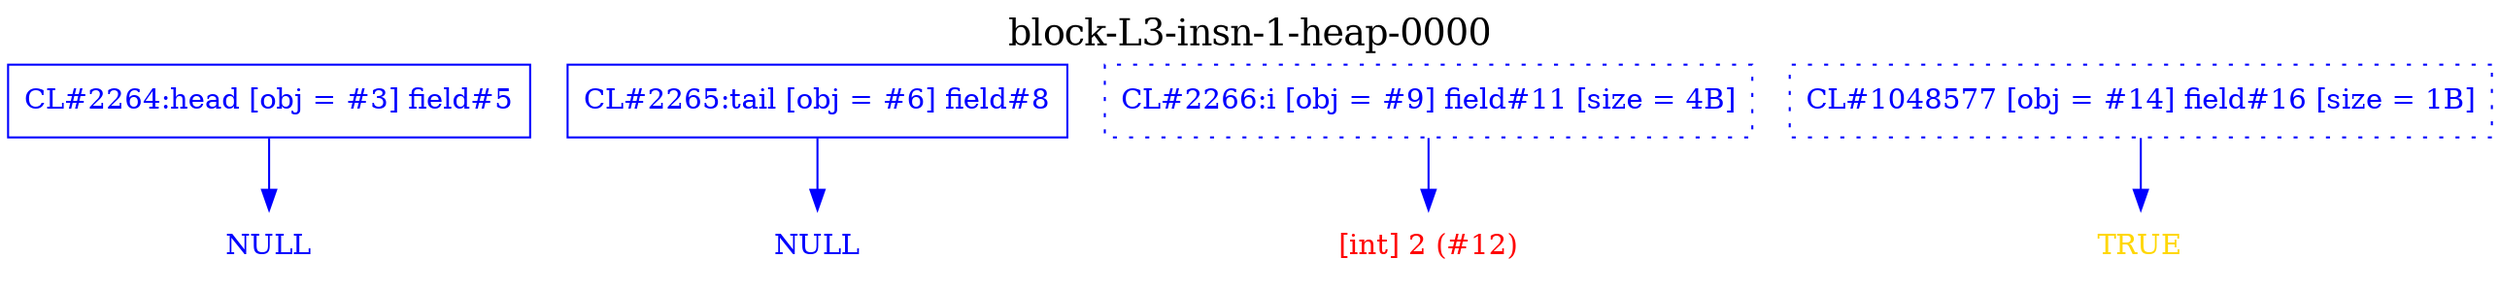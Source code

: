digraph "block-L3-insn-1-heap-0000" {
	label=<<FONT POINT-SIZE="18">block-L3-insn-1-heap-0000</FONT>>;
	clusterrank=local;
	labelloc=t;
	"3" [shape=box, color=blue, fontcolor=blue, label="CL#2264:head [obj = #3] field#5"];
	"6" [shape=box, color=blue, fontcolor=blue, label="CL#2265:tail [obj = #6] field#8"];
	"9" [shape=box, color=blue, fontcolor=blue, style=dotted, label="CL#2266:i [obj = #9] field#11 [size = 4B]"];
	"14" [shape=box, color=blue, fontcolor=blue, style=dotted, label="CL#1048577 [obj = #14] field#16 [size = 1B]"];
	"lonely1" [shape=plaintext, fontcolor=blue, label="NULL"];
	"3" -> "lonely1" [color=blue, fontcolor=blue];
	"lonely2" [shape=plaintext, fontcolor=blue, label="NULL"];
	"6" -> "lonely2" [color=blue, fontcolor=blue];
	"lonely3" [shape=plaintext, fontcolor=red, label="[int] 2 (#12)"];
	"9" -> "lonely3" [color=blue, fontcolor=blue];
	"lonely4" [shape=plaintext, fontcolor=gold, label="TRUE"];
	"14" -> "lonely4" [color=blue, fontcolor=blue];
}

